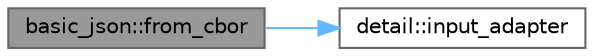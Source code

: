 digraph "basic_json::from_cbor"
{
 // LATEX_PDF_SIZE
  bgcolor="transparent";
  edge [fontname=Helvetica,fontsize=10,labelfontname=Helvetica,labelfontsize=10];
  node [fontname=Helvetica,fontsize=10,shape=box,height=0.2,width=0.4];
  rankdir="LR";
  Node1 [id="Node000001",label="basic_json::from_cbor",height=0.2,width=0.4,color="gray40", fillcolor="grey60", style="filled", fontcolor="black",tooltip="create a JSON value from an input in CBOR format"];
  Node1 -> Node2 [id="edge2_Node000001_Node000002",color="steelblue1",style="solid",tooltip=" "];
  Node2 [id="Node000002",label="detail::input_adapter",height=0.2,width=0.4,color="grey40", fillcolor="white", style="filled",URL="$namespacedetail.html#aada1510d1b55ad2faf4a71c70cffb374",tooltip=" "];
}
